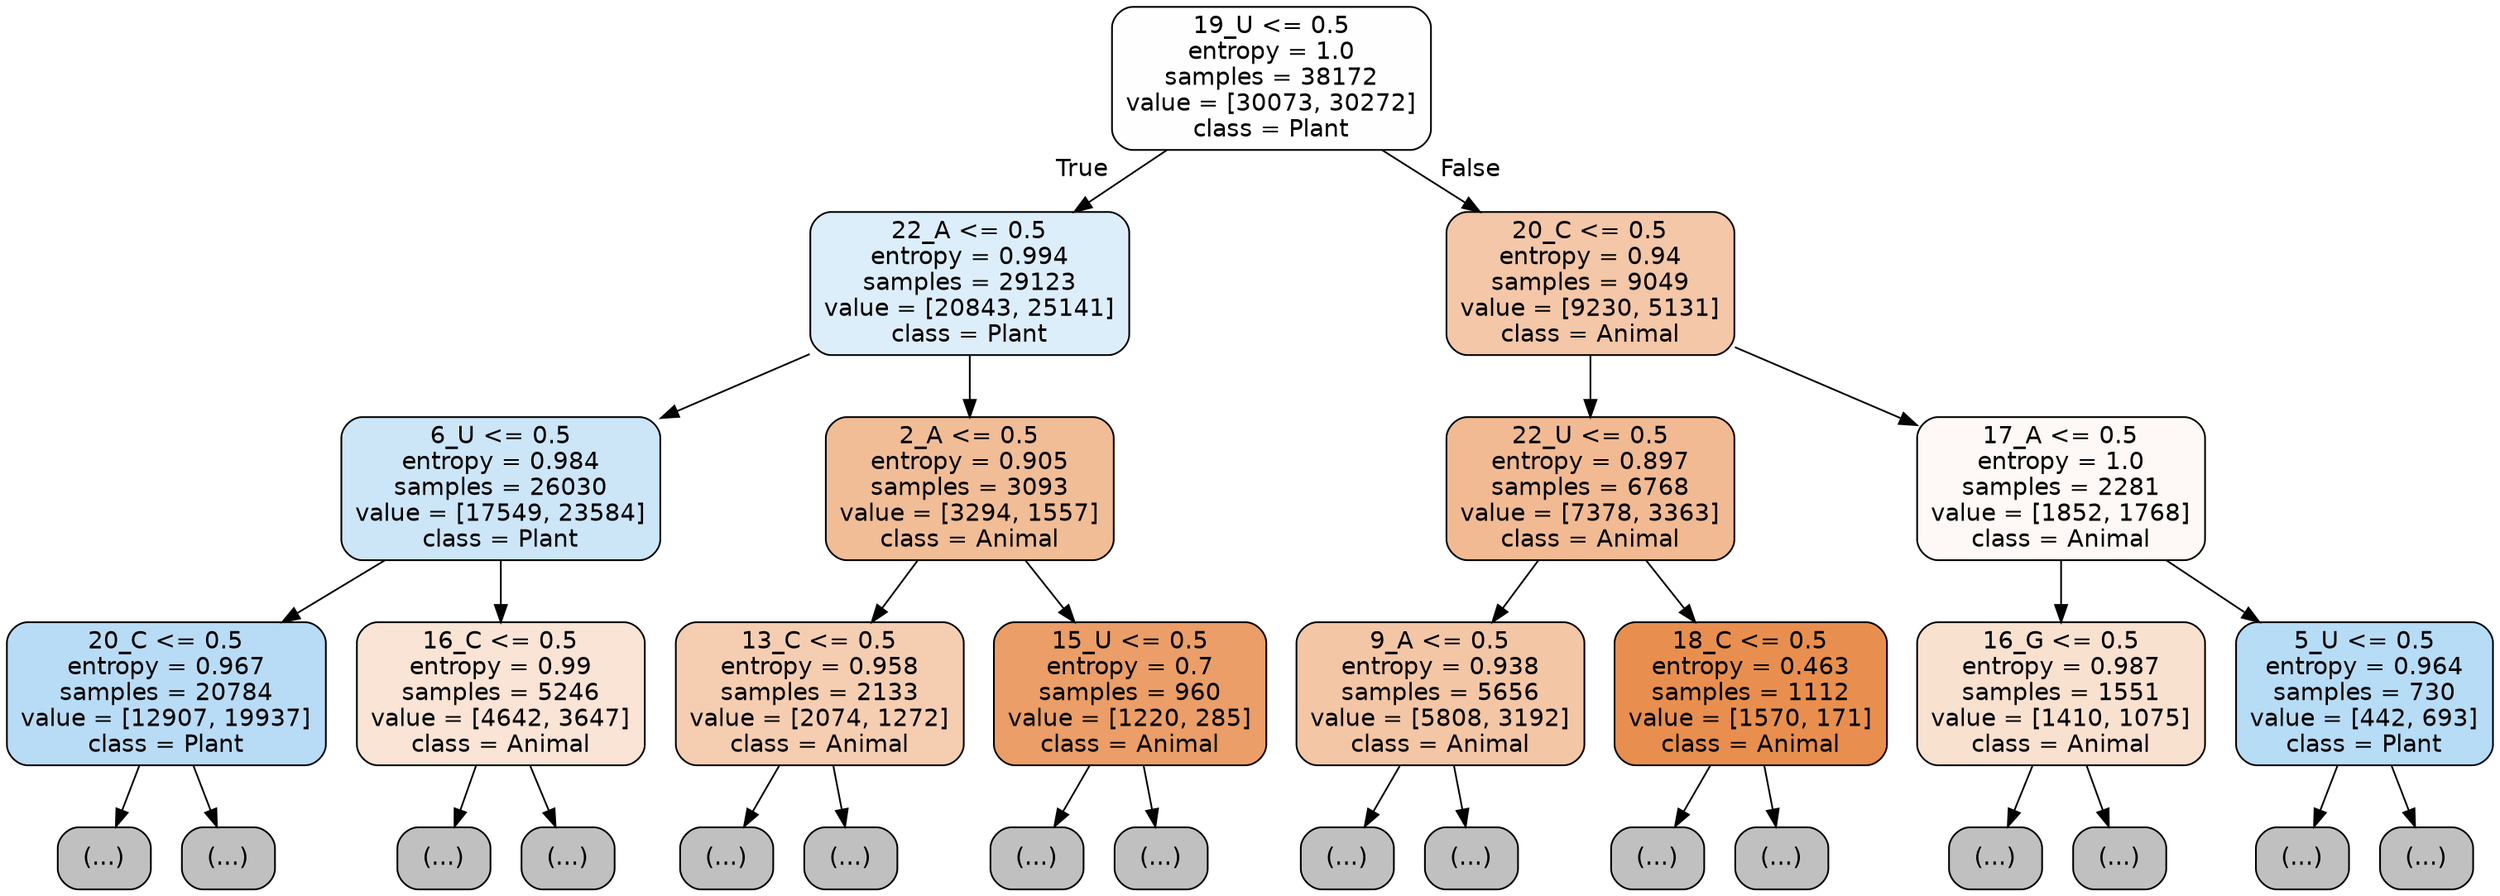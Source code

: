 digraph Tree {
node [shape=box, style="filled, rounded", color="black", fontname="helvetica"] ;
edge [fontname="helvetica"] ;
0 [label="19_U <= 0.5\nentropy = 1.0\nsamples = 38172\nvalue = [30073, 30272]\nclass = Plant", fillcolor="#fefeff"] ;
1 [label="22_A <= 0.5\nentropy = 0.994\nsamples = 29123\nvalue = [20843, 25141]\nclass = Plant", fillcolor="#ddeefb"] ;
0 -> 1 [labeldistance=2.5, labelangle=45, headlabel="True"] ;
2 [label="6_U <= 0.5\nentropy = 0.984\nsamples = 26030\nvalue = [17549, 23584]\nclass = Plant", fillcolor="#cce6f8"] ;
1 -> 2 ;
3 [label="20_C <= 0.5\nentropy = 0.967\nsamples = 20784\nvalue = [12907, 19937]\nclass = Plant", fillcolor="#b9dcf6"] ;
2 -> 3 ;
4 [label="(...)", fillcolor="#C0C0C0"] ;
3 -> 4 ;
6305 [label="(...)", fillcolor="#C0C0C0"] ;
3 -> 6305 ;
8326 [label="16_C <= 0.5\nentropy = 0.99\nsamples = 5246\nvalue = [4642, 3647]\nclass = Animal", fillcolor="#f9e4d5"] ;
2 -> 8326 ;
8327 [label="(...)", fillcolor="#C0C0C0"] ;
8326 -> 8327 ;
10594 [label="(...)", fillcolor="#C0C0C0"] ;
8326 -> 10594 ;
11209 [label="2_A <= 0.5\nentropy = 0.905\nsamples = 3093\nvalue = [3294, 1557]\nclass = Animal", fillcolor="#f1bd97"] ;
1 -> 11209 ;
11210 [label="13_C <= 0.5\nentropy = 0.958\nsamples = 2133\nvalue = [2074, 1272]\nclass = Animal", fillcolor="#f5ceb2"] ;
11209 -> 11210 ;
11211 [label="(...)", fillcolor="#C0C0C0"] ;
11210 -> 11211 ;
12030 [label="(...)", fillcolor="#C0C0C0"] ;
11210 -> 12030 ;
12281 [label="15_U <= 0.5\nentropy = 0.7\nsamples = 960\nvalue = [1220, 285]\nclass = Animal", fillcolor="#eb9e67"] ;
11209 -> 12281 ;
12282 [label="(...)", fillcolor="#C0C0C0"] ;
12281 -> 12282 ;
12501 [label="(...)", fillcolor="#C0C0C0"] ;
12281 -> 12501 ;
12602 [label="20_C <= 0.5\nentropy = 0.94\nsamples = 9049\nvalue = [9230, 5131]\nclass = Animal", fillcolor="#f3c7a7"] ;
0 -> 12602 [labeldistance=2.5, labelangle=-45, headlabel="False"] ;
12603 [label="22_U <= 0.5\nentropy = 0.897\nsamples = 6768\nvalue = [7378, 3363]\nclass = Animal", fillcolor="#f1ba93"] ;
12602 -> 12603 ;
12604 [label="9_A <= 0.5\nentropy = 0.938\nsamples = 5656\nvalue = [5808, 3192]\nclass = Animal", fillcolor="#f3c6a6"] ;
12603 -> 12604 ;
12605 [label="(...)", fillcolor="#C0C0C0"] ;
12604 -> 12605 ;
14794 [label="(...)", fillcolor="#C0C0C0"] ;
12604 -> 14794 ;
15483 [label="18_C <= 0.5\nentropy = 0.463\nsamples = 1112\nvalue = [1570, 171]\nclass = Animal", fillcolor="#e88f4f"] ;
12603 -> 15483 ;
15484 [label="(...)", fillcolor="#C0C0C0"] ;
15483 -> 15484 ;
15711 [label="(...)", fillcolor="#C0C0C0"] ;
15483 -> 15711 ;
15786 [label="17_A <= 0.5\nentropy = 1.0\nsamples = 2281\nvalue = [1852, 1768]\nclass = Animal", fillcolor="#fef9f6"] ;
12602 -> 15786 ;
15787 [label="16_G <= 0.5\nentropy = 0.987\nsamples = 1551\nvalue = [1410, 1075]\nclass = Animal", fillcolor="#f9e1d0"] ;
15786 -> 15787 ;
15788 [label="(...)", fillcolor="#C0C0C0"] ;
15787 -> 15788 ;
16487 [label="(...)", fillcolor="#C0C0C0"] ;
15787 -> 16487 ;
16708 [label="5_U <= 0.5\nentropy = 0.964\nsamples = 730\nvalue = [442, 693]\nclass = Plant", fillcolor="#b7dcf6"] ;
15786 -> 16708 ;
16709 [label="(...)", fillcolor="#C0C0C0"] ;
16708 -> 16709 ;
16866 [label="(...)", fillcolor="#C0C0C0"] ;
16708 -> 16866 ;
}
